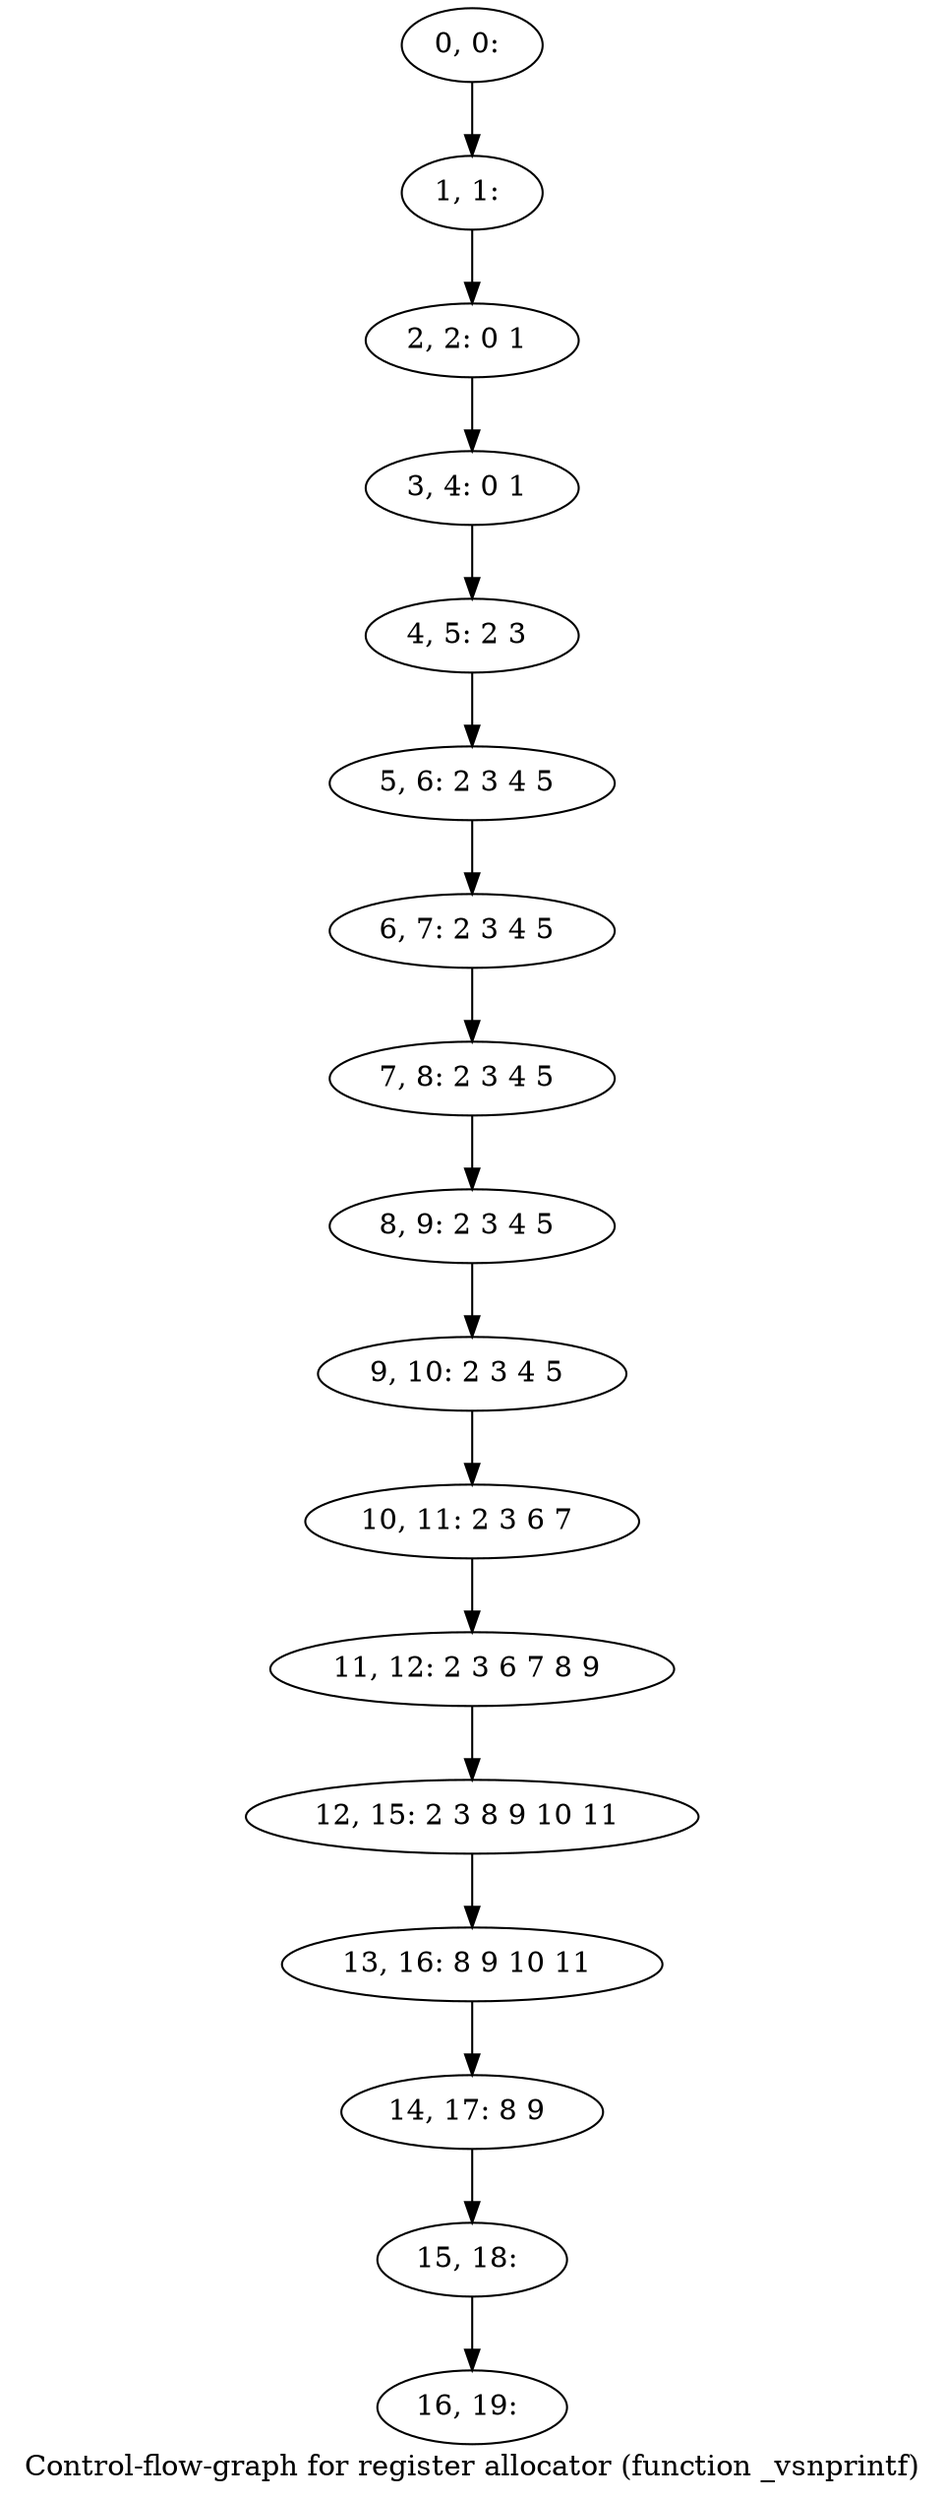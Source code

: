 digraph G {
graph [label="Control-flow-graph for register allocator (function _vsnprintf)"]
0[label="0, 0: "];
1[label="1, 1: "];
2[label="2, 2: 0 1 "];
3[label="3, 4: 0 1 "];
4[label="4, 5: 2 3 "];
5[label="5, 6: 2 3 4 5 "];
6[label="6, 7: 2 3 4 5 "];
7[label="7, 8: 2 3 4 5 "];
8[label="8, 9: 2 3 4 5 "];
9[label="9, 10: 2 3 4 5 "];
10[label="10, 11: 2 3 6 7 "];
11[label="11, 12: 2 3 6 7 8 9 "];
12[label="12, 15: 2 3 8 9 10 11 "];
13[label="13, 16: 8 9 10 11 "];
14[label="14, 17: 8 9 "];
15[label="15, 18: "];
16[label="16, 19: "];
0->1 ;
1->2 ;
2->3 ;
3->4 ;
4->5 ;
5->6 ;
6->7 ;
7->8 ;
8->9 ;
9->10 ;
10->11 ;
11->12 ;
12->13 ;
13->14 ;
14->15 ;
15->16 ;
}
